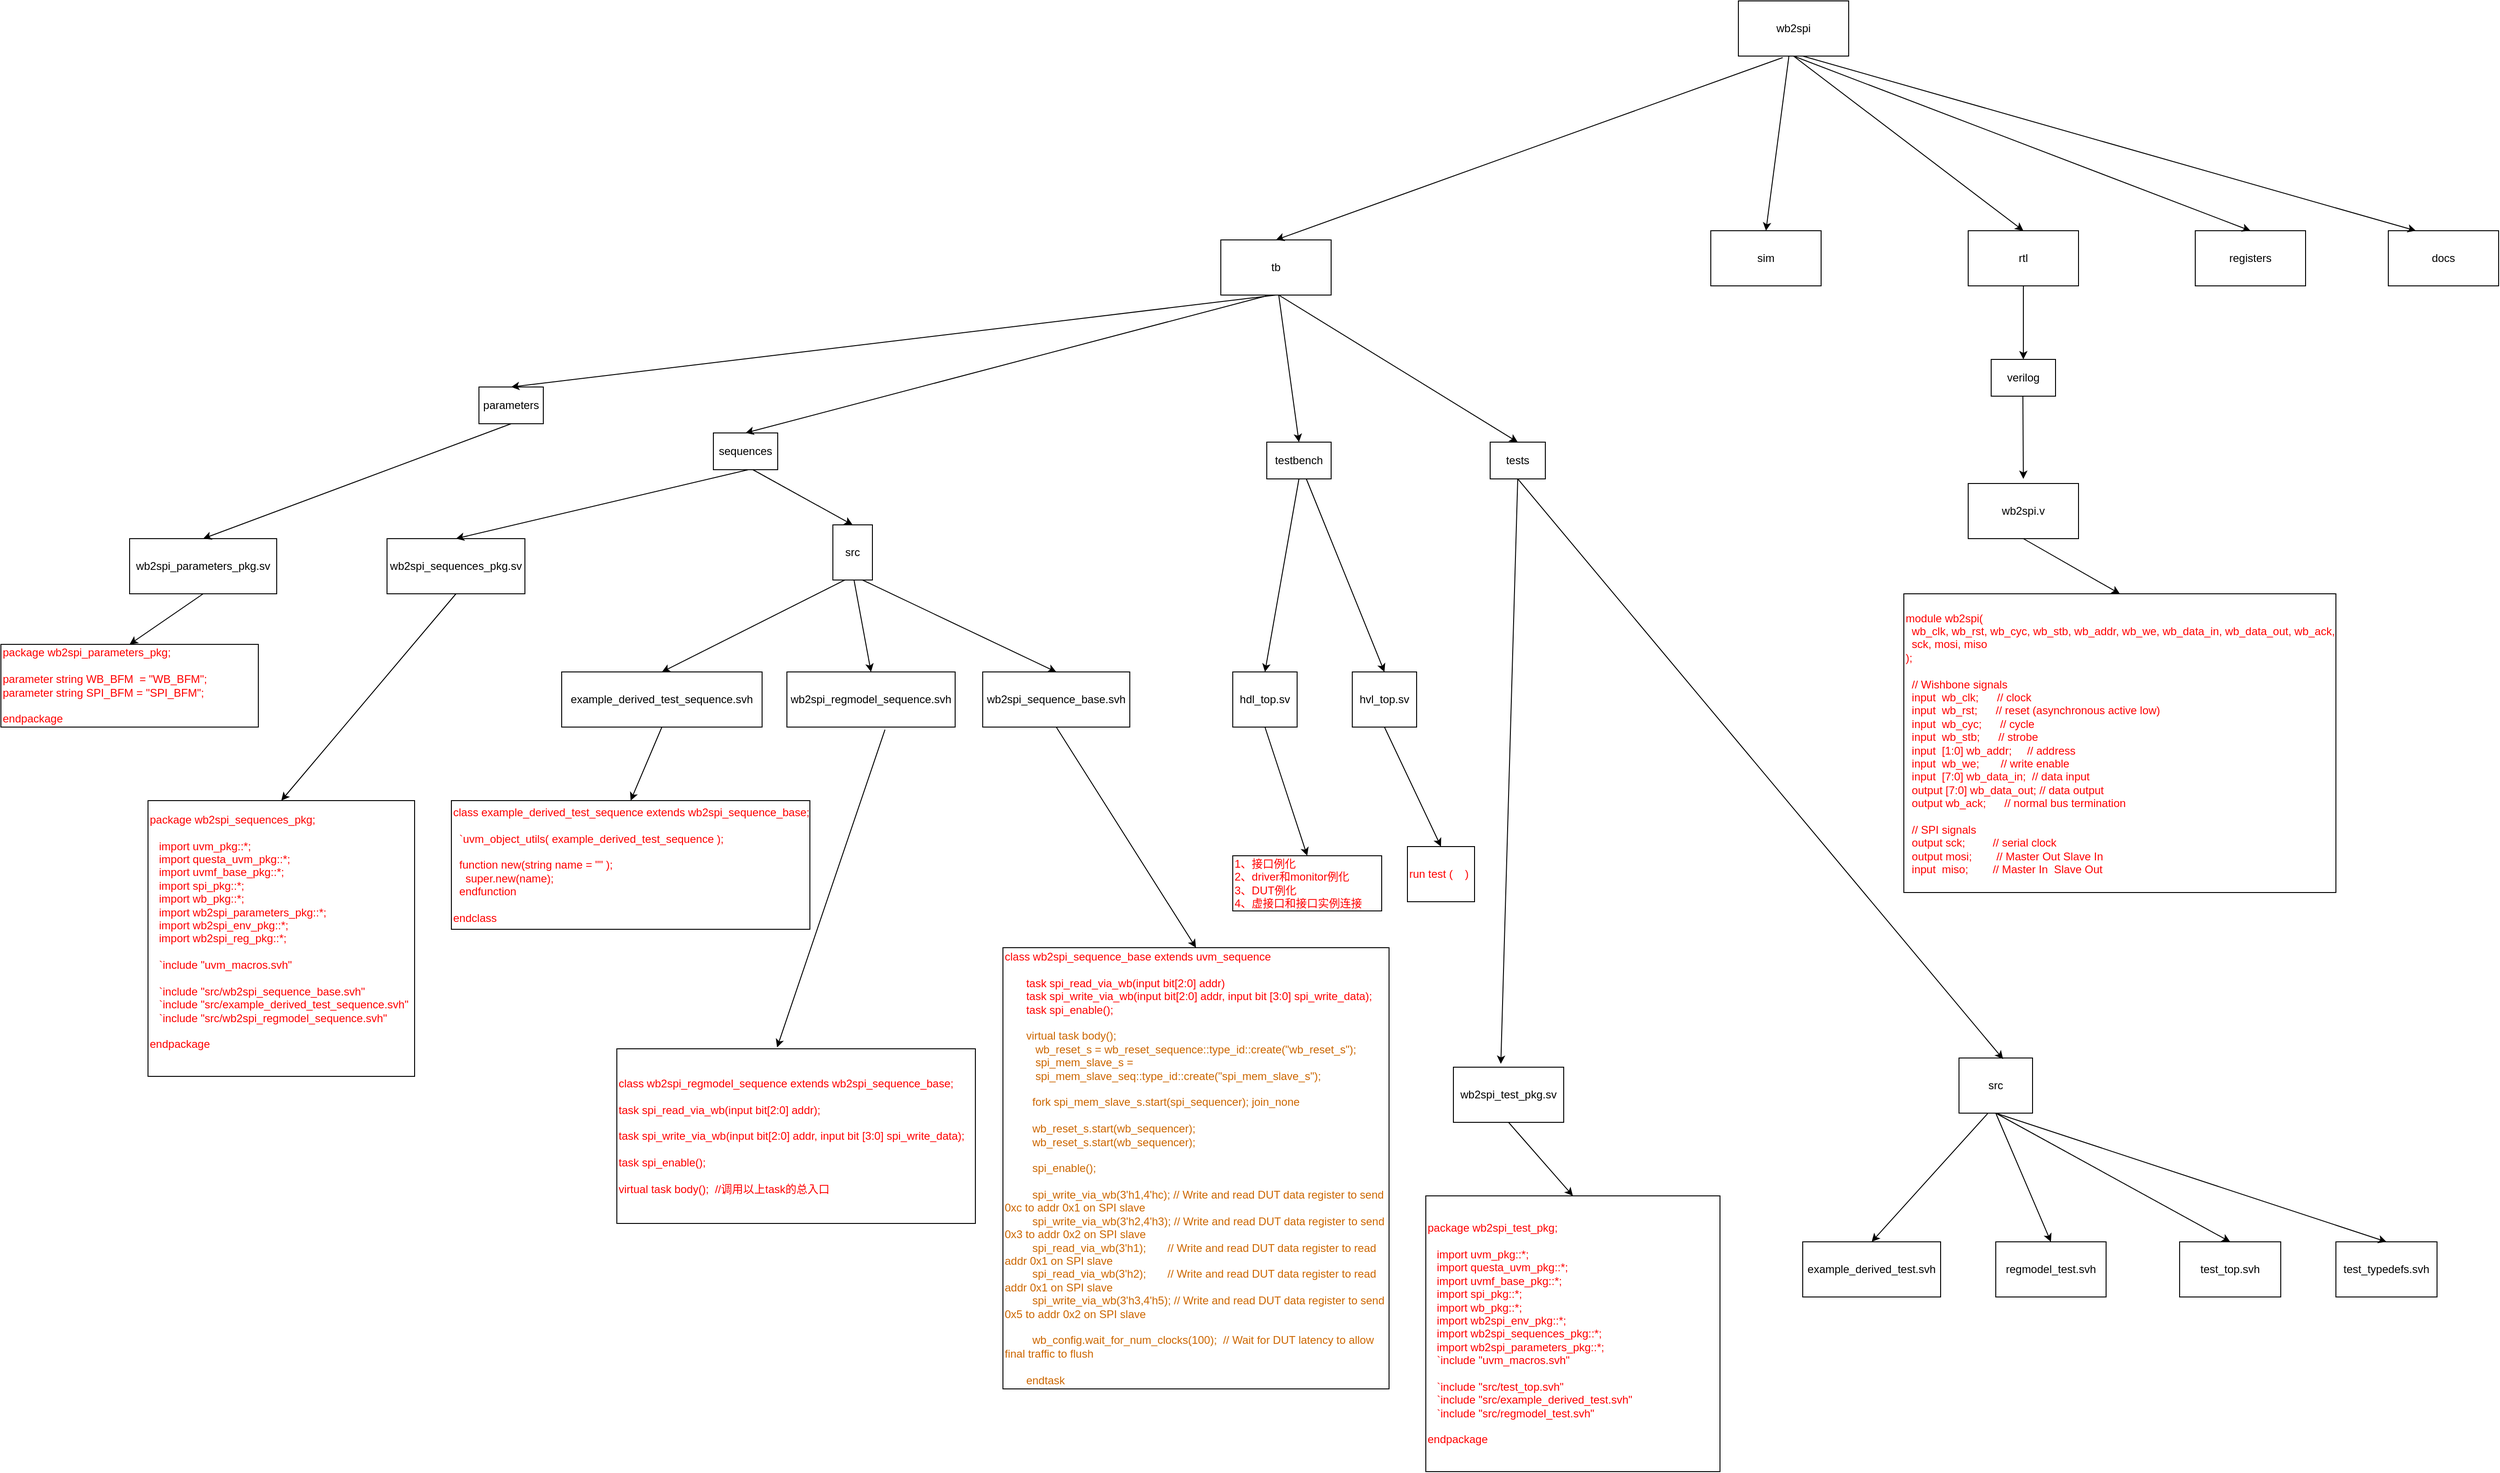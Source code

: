 <mxfile version="14.1.2" type="github">
  <diagram id="NrW_GsyR382BeeEDKsCB" name="第 1 页">
    <mxGraphModel dx="2692" dy="1749" grid="1" gridSize="10" guides="1" tooltips="1" connect="1" arrows="1" fold="1" page="1" pageScale="1" pageWidth="827" pageHeight="1169" math="0" shadow="0">
      <root>
        <mxCell id="0" />
        <mxCell id="1" parent="0" />
        <mxCell id="yj3TOyIEOkWwaIAgIjnc-1" value="wb2spi" style="rounded=0;whiteSpace=wrap;html=1;" vertex="1" parent="1">
          <mxGeometry x="330" y="-10" width="120" height="60" as="geometry" />
        </mxCell>
        <mxCell id="yj3TOyIEOkWwaIAgIjnc-2" value="sim" style="rounded=0;whiteSpace=wrap;html=1;" vertex="1" parent="1">
          <mxGeometry x="300" y="240" width="120" height="60" as="geometry" />
        </mxCell>
        <mxCell id="yj3TOyIEOkWwaIAgIjnc-3" value="rtl" style="rounded=0;whiteSpace=wrap;html=1;" vertex="1" parent="1">
          <mxGeometry x="580" y="240" width="120" height="60" as="geometry" />
        </mxCell>
        <mxCell id="yj3TOyIEOkWwaIAgIjnc-4" value="registers" style="rounded=0;whiteSpace=wrap;html=1;" vertex="1" parent="1">
          <mxGeometry x="827" y="240" width="120" height="60" as="geometry" />
        </mxCell>
        <mxCell id="yj3TOyIEOkWwaIAgIjnc-5" value="docs" style="rounded=0;whiteSpace=wrap;html=1;" vertex="1" parent="1">
          <mxGeometry x="1037" y="240" width="120" height="60" as="geometry" />
        </mxCell>
        <mxCell id="yj3TOyIEOkWwaIAgIjnc-7" value="tb" style="rounded=0;whiteSpace=wrap;html=1;" vertex="1" parent="1">
          <mxGeometry x="-233" y="250" width="120" height="60" as="geometry" />
        </mxCell>
        <mxCell id="yj3TOyIEOkWwaIAgIjnc-8" value="parameters" style="rounded=0;whiteSpace=wrap;html=1;" vertex="1" parent="1">
          <mxGeometry x="-1040" y="410" width="70" height="40" as="geometry" />
        </mxCell>
        <mxCell id="yj3TOyIEOkWwaIAgIjnc-9" value="sequences" style="rounded=0;whiteSpace=wrap;html=1;" vertex="1" parent="1">
          <mxGeometry x="-785" y="460" width="70" height="40" as="geometry" />
        </mxCell>
        <mxCell id="yj3TOyIEOkWwaIAgIjnc-10" value="testbench" style="rounded=0;whiteSpace=wrap;html=1;" vertex="1" parent="1">
          <mxGeometry x="-183" y="470" width="70" height="40" as="geometry" />
        </mxCell>
        <mxCell id="yj3TOyIEOkWwaIAgIjnc-13" value="tests" style="rounded=0;whiteSpace=wrap;html=1;" vertex="1" parent="1">
          <mxGeometry x="60" y="470" width="60" height="40" as="geometry" />
        </mxCell>
        <mxCell id="yj3TOyIEOkWwaIAgIjnc-14" value="verilog" style="rounded=0;whiteSpace=wrap;html=1;" vertex="1" parent="1">
          <mxGeometry x="605" y="380" width="70" height="40" as="geometry" />
        </mxCell>
        <mxCell id="yj3TOyIEOkWwaIAgIjnc-15" value="wb2spi.v" style="rounded=0;whiteSpace=wrap;html=1;" vertex="1" parent="1">
          <mxGeometry x="580" y="515" width="120" height="60" as="geometry" />
        </mxCell>
        <mxCell id="yj3TOyIEOkWwaIAgIjnc-16" value="wb2spi_parameters_pkg.sv" style="rounded=0;whiteSpace=wrap;html=1;" vertex="1" parent="1">
          <mxGeometry x="-1420" y="575" width="160" height="60" as="geometry" />
        </mxCell>
        <mxCell id="yj3TOyIEOkWwaIAgIjnc-17" value="wb2spi_sequences_pkg.sv" style="rounded=0;whiteSpace=wrap;html=1;" vertex="1" parent="1">
          <mxGeometry x="-1140" y="575" width="150" height="60" as="geometry" />
        </mxCell>
        <mxCell id="yj3TOyIEOkWwaIAgIjnc-18" value="src" style="rounded=0;whiteSpace=wrap;html=1;" vertex="1" parent="1">
          <mxGeometry x="-655" y="560" width="43" height="60" as="geometry" />
        </mxCell>
        <mxCell id="yj3TOyIEOkWwaIAgIjnc-19" value="example_derived_test_sequence.svh" style="rounded=0;whiteSpace=wrap;html=1;" vertex="1" parent="1">
          <mxGeometry x="-950" y="720" width="218" height="60" as="geometry" />
        </mxCell>
        <mxCell id="yj3TOyIEOkWwaIAgIjnc-20" value="wb2spi_regmodel_sequence.svh" style="rounded=0;whiteSpace=wrap;html=1;" vertex="1" parent="1">
          <mxGeometry x="-705" y="720" width="183" height="60" as="geometry" />
        </mxCell>
        <mxCell id="yj3TOyIEOkWwaIAgIjnc-21" value="wb2spi_sequence_base.svh" style="rounded=0;whiteSpace=wrap;html=1;" vertex="1" parent="1">
          <mxGeometry x="-492" y="720" width="160" height="60" as="geometry" />
        </mxCell>
        <mxCell id="yj3TOyIEOkWwaIAgIjnc-22" value="" style="endArrow=classic;html=1;" edge="1" parent="1">
          <mxGeometry width="50" height="50" relative="1" as="geometry">
            <mxPoint x="-890" y="680" as="sourcePoint" />
            <mxPoint x="-890" y="680" as="targetPoint" />
          </mxGeometry>
        </mxCell>
        <mxCell id="yj3TOyIEOkWwaIAgIjnc-23" value="" style="endArrow=classic;html=1;entryX=0.5;entryY=0;entryDx=0;entryDy=0;exitX=0.5;exitY=1;exitDx=0;exitDy=0;" edge="1" parent="1" source="yj3TOyIEOkWwaIAgIjnc-8" target="yj3TOyIEOkWwaIAgIjnc-16">
          <mxGeometry width="50" height="50" relative="1" as="geometry">
            <mxPoint x="-1000" y="470" as="sourcePoint" />
            <mxPoint x="-950" y="420" as="targetPoint" />
          </mxGeometry>
        </mxCell>
        <mxCell id="yj3TOyIEOkWwaIAgIjnc-24" value="" style="endArrow=classic;html=1;entryX=0.5;entryY=0;entryDx=0;entryDy=0;" edge="1" parent="1" target="yj3TOyIEOkWwaIAgIjnc-17">
          <mxGeometry width="50" height="50" relative="1" as="geometry">
            <mxPoint x="-747" y="500" as="sourcePoint" />
            <mxPoint x="-767" y="560" as="targetPoint" />
          </mxGeometry>
        </mxCell>
        <mxCell id="yj3TOyIEOkWwaIAgIjnc-25" value="" style="endArrow=classic;html=1;entryX=0.5;entryY=0;entryDx=0;entryDy=0;" edge="1" parent="1" target="yj3TOyIEOkWwaIAgIjnc-18">
          <mxGeometry width="50" height="50" relative="1" as="geometry">
            <mxPoint x="-742" y="500" as="sourcePoint" />
            <mxPoint x="-722" y="560" as="targetPoint" />
          </mxGeometry>
        </mxCell>
        <mxCell id="yj3TOyIEOkWwaIAgIjnc-26" value="" style="endArrow=classic;html=1;entryX=0.5;entryY=0;entryDx=0;entryDy=0;" edge="1" parent="1" target="yj3TOyIEOkWwaIAgIjnc-19">
          <mxGeometry width="50" height="50" relative="1" as="geometry">
            <mxPoint x="-642" y="620" as="sourcePoint" />
            <mxPoint x="-672" y="670" as="targetPoint" />
          </mxGeometry>
        </mxCell>
        <mxCell id="yj3TOyIEOkWwaIAgIjnc-27" value="" style="endArrow=classic;html=1;entryX=0.5;entryY=0;entryDx=0;entryDy=0;" edge="1" parent="1" target="yj3TOyIEOkWwaIAgIjnc-20">
          <mxGeometry width="50" height="50" relative="1" as="geometry">
            <mxPoint x="-632" y="620" as="sourcePoint" />
            <mxPoint x="-781" y="720" as="targetPoint" />
          </mxGeometry>
        </mxCell>
        <mxCell id="yj3TOyIEOkWwaIAgIjnc-28" value="" style="endArrow=classic;html=1;entryX=0.5;entryY=0;entryDx=0;entryDy=0;exitX=0.75;exitY=1;exitDx=0;exitDy=0;" edge="1" parent="1" source="yj3TOyIEOkWwaIAgIjnc-18" target="yj3TOyIEOkWwaIAgIjnc-21">
          <mxGeometry width="50" height="50" relative="1" as="geometry">
            <mxPoint x="-373" y="580" as="sourcePoint" />
            <mxPoint x="-522" y="680" as="targetPoint" />
          </mxGeometry>
        </mxCell>
        <mxCell id="yj3TOyIEOkWwaIAgIjnc-29" value="" style="endArrow=classic;html=1;entryX=0.5;entryY=0;entryDx=0;entryDy=0;exitX=0.5;exitY=1;exitDx=0;exitDy=0;" edge="1" parent="1" source="yj3TOyIEOkWwaIAgIjnc-7" target="yj3TOyIEOkWwaIAgIjnc-8">
          <mxGeometry width="50" height="50" relative="1" as="geometry">
            <mxPoint x="-400" y="310" as="sourcePoint" />
            <mxPoint x="-520" y="350" as="targetPoint" />
          </mxGeometry>
        </mxCell>
        <mxCell id="yj3TOyIEOkWwaIAgIjnc-30" value="" style="endArrow=classic;html=1;entryX=0.5;entryY=0;entryDx=0;entryDy=0;" edge="1" parent="1" target="yj3TOyIEOkWwaIAgIjnc-9">
          <mxGeometry width="50" height="50" relative="1" as="geometry">
            <mxPoint x="-180" y="310" as="sourcePoint" />
            <mxPoint x="-270" y="350" as="targetPoint" />
          </mxGeometry>
        </mxCell>
        <mxCell id="yj3TOyIEOkWwaIAgIjnc-31" value="" style="endArrow=classic;html=1;entryX=0.5;entryY=0;entryDx=0;entryDy=0;" edge="1" parent="1" target="yj3TOyIEOkWwaIAgIjnc-10">
          <mxGeometry width="50" height="50" relative="1" as="geometry">
            <mxPoint x="-170" y="310" as="sourcePoint" />
            <mxPoint x="-340" y="420" as="targetPoint" />
          </mxGeometry>
        </mxCell>
        <mxCell id="yj3TOyIEOkWwaIAgIjnc-32" value="" style="endArrow=classic;html=1;entryX=0.5;entryY=0;entryDx=0;entryDy=0;" edge="1" parent="1" target="yj3TOyIEOkWwaIAgIjnc-13">
          <mxGeometry width="50" height="50" relative="1" as="geometry">
            <mxPoint x="-170" y="310" as="sourcePoint" />
            <mxPoint x="-205" y="400" as="targetPoint" />
          </mxGeometry>
        </mxCell>
        <mxCell id="yj3TOyIEOkWwaIAgIjnc-33" value="" style="endArrow=classic;html=1;entryX=0.5;entryY=0;entryDx=0;entryDy=0;" edge="1" parent="1" target="yj3TOyIEOkWwaIAgIjnc-14">
          <mxGeometry width="50" height="50" relative="1" as="geometry">
            <mxPoint x="640" y="300" as="sourcePoint" />
            <mxPoint x="630" y="400" as="targetPoint" />
          </mxGeometry>
        </mxCell>
        <mxCell id="yj3TOyIEOkWwaIAgIjnc-34" value="" style="endArrow=classic;html=1;" edge="1" parent="1">
          <mxGeometry width="50" height="50" relative="1" as="geometry">
            <mxPoint x="639.5" y="420" as="sourcePoint" />
            <mxPoint x="640" y="510" as="targetPoint" />
          </mxGeometry>
        </mxCell>
        <mxCell id="yj3TOyIEOkWwaIAgIjnc-35" value="" style="endArrow=classic;html=1;entryX=0.5;entryY=0;entryDx=0;entryDy=0;exitX=0.402;exitY=1.027;exitDx=0;exitDy=0;exitPerimeter=0;" edge="1" parent="1" source="yj3TOyIEOkWwaIAgIjnc-1" target="yj3TOyIEOkWwaIAgIjnc-7">
          <mxGeometry width="50" height="50" relative="1" as="geometry">
            <mxPoint x="160" y="70" as="sourcePoint" />
            <mxPoint x="210" y="20" as="targetPoint" />
          </mxGeometry>
        </mxCell>
        <mxCell id="yj3TOyIEOkWwaIAgIjnc-36" value="" style="endArrow=classic;html=1;entryX=0.5;entryY=0;entryDx=0;entryDy=0;" edge="1" parent="1" target="yj3TOyIEOkWwaIAgIjnc-2">
          <mxGeometry width="50" height="50" relative="1" as="geometry">
            <mxPoint x="385" y="50" as="sourcePoint" />
            <mxPoint x="375" y="170" as="targetPoint" />
          </mxGeometry>
        </mxCell>
        <mxCell id="yj3TOyIEOkWwaIAgIjnc-37" value="" style="endArrow=classic;html=1;entryX=0.5;entryY=0;entryDx=0;entryDy=0;exitX=0.5;exitY=1;exitDx=0;exitDy=0;" edge="1" parent="1" source="yj3TOyIEOkWwaIAgIjnc-1" target="yj3TOyIEOkWwaIAgIjnc-3">
          <mxGeometry width="50" height="50" relative="1" as="geometry">
            <mxPoint x="395" y="60" as="sourcePoint" />
            <mxPoint x="100" y="260" as="targetPoint" />
          </mxGeometry>
        </mxCell>
        <mxCell id="yj3TOyIEOkWwaIAgIjnc-38" value="" style="endArrow=classic;html=1;entryX=0.5;entryY=0;entryDx=0;entryDy=0;" edge="1" parent="1" target="yj3TOyIEOkWwaIAgIjnc-4">
          <mxGeometry width="50" height="50" relative="1" as="geometry">
            <mxPoint x="390" y="50" as="sourcePoint" />
            <mxPoint x="350" y="260" as="targetPoint" />
          </mxGeometry>
        </mxCell>
        <mxCell id="yj3TOyIEOkWwaIAgIjnc-39" value="" style="endArrow=classic;html=1;entryX=0.25;entryY=0;entryDx=0;entryDy=0;" edge="1" parent="1" target="yj3TOyIEOkWwaIAgIjnc-5">
          <mxGeometry width="50" height="50" relative="1" as="geometry">
            <mxPoint x="400" y="50" as="sourcePoint" />
            <mxPoint x="360" y="270" as="targetPoint" />
          </mxGeometry>
        </mxCell>
        <mxCell id="yj3TOyIEOkWwaIAgIjnc-40" value="hdl_top.sv" style="rounded=0;whiteSpace=wrap;html=1;" vertex="1" parent="1">
          <mxGeometry x="-220" y="720" width="70" height="60" as="geometry" />
        </mxCell>
        <mxCell id="yj3TOyIEOkWwaIAgIjnc-41" value="hvl_top.sv" style="rounded=0;whiteSpace=wrap;html=1;" vertex="1" parent="1">
          <mxGeometry x="-90" y="720" width="70" height="60" as="geometry" />
        </mxCell>
        <mxCell id="yj3TOyIEOkWwaIAgIjnc-42" value="" style="endArrow=classic;html=1;entryX=0.5;entryY=0;entryDx=0;entryDy=0;exitX=0.5;exitY=1;exitDx=0;exitDy=0;" edge="1" parent="1" source="yj3TOyIEOkWwaIAgIjnc-10" target="yj3TOyIEOkWwaIAgIjnc-40">
          <mxGeometry width="50" height="50" relative="1" as="geometry">
            <mxPoint x="-170" y="620" as="sourcePoint" />
            <mxPoint x="-120" y="570" as="targetPoint" />
          </mxGeometry>
        </mxCell>
        <mxCell id="yj3TOyIEOkWwaIAgIjnc-43" value="" style="endArrow=classic;html=1;entryX=0.5;entryY=0;entryDx=0;entryDy=0;" edge="1" parent="1" target="yj3TOyIEOkWwaIAgIjnc-41">
          <mxGeometry width="50" height="50" relative="1" as="geometry">
            <mxPoint x="-140" y="510" as="sourcePoint" />
            <mxPoint x="-100" y="630" as="targetPoint" />
          </mxGeometry>
        </mxCell>
        <mxCell id="yj3TOyIEOkWwaIAgIjnc-44" value="wb2spi_test_pkg.sv" style="rounded=0;whiteSpace=wrap;html=1;" vertex="1" parent="1">
          <mxGeometry x="20" y="1150" width="120" height="60" as="geometry" />
        </mxCell>
        <mxCell id="yj3TOyIEOkWwaIAgIjnc-45" value="" style="endArrow=classic;html=1;entryX=0.43;entryY=-0.06;entryDx=0;entryDy=0;entryPerimeter=0;" edge="1" parent="1" target="yj3TOyIEOkWwaIAgIjnc-44">
          <mxGeometry width="50" height="50" relative="1" as="geometry">
            <mxPoint x="90" y="510" as="sourcePoint" />
            <mxPoint x="110" y="590" as="targetPoint" />
          </mxGeometry>
        </mxCell>
        <mxCell id="yj3TOyIEOkWwaIAgIjnc-46" value="src" style="rounded=0;whiteSpace=wrap;html=1;" vertex="1" parent="1">
          <mxGeometry x="570" y="1140" width="80" height="60" as="geometry" />
        </mxCell>
        <mxCell id="yj3TOyIEOkWwaIAgIjnc-47" value="" style="endArrow=classic;html=1;entryX=0.6;entryY=0.02;entryDx=0;entryDy=0;entryPerimeter=0;exitX=0.5;exitY=1;exitDx=0;exitDy=0;" edge="1" parent="1" source="yj3TOyIEOkWwaIAgIjnc-13" target="yj3TOyIEOkWwaIAgIjnc-46">
          <mxGeometry width="50" height="50" relative="1" as="geometry">
            <mxPoint x="220" y="560" as="sourcePoint" />
            <mxPoint x="270" y="510" as="targetPoint" />
          </mxGeometry>
        </mxCell>
        <mxCell id="yj3TOyIEOkWwaIAgIjnc-48" value="example_derived_test.svh" style="rounded=0;whiteSpace=wrap;html=1;" vertex="1" parent="1">
          <mxGeometry x="400" y="1340" width="150" height="60" as="geometry" />
        </mxCell>
        <mxCell id="yj3TOyIEOkWwaIAgIjnc-49" value="regmodel_test.svh" style="rounded=0;whiteSpace=wrap;html=1;" vertex="1" parent="1">
          <mxGeometry x="610" y="1340" width="120" height="60" as="geometry" />
        </mxCell>
        <mxCell id="yj3TOyIEOkWwaIAgIjnc-50" value="test_top.svh" style="rounded=0;whiteSpace=wrap;html=1;" vertex="1" parent="1">
          <mxGeometry x="810" y="1340" width="110" height="60" as="geometry" />
        </mxCell>
        <mxCell id="yj3TOyIEOkWwaIAgIjnc-51" value="test_typedefs.svh" style="rounded=0;whiteSpace=wrap;html=1;" vertex="1" parent="1">
          <mxGeometry x="980" y="1340" width="110" height="60" as="geometry" />
        </mxCell>
        <mxCell id="yj3TOyIEOkWwaIAgIjnc-52" value="" style="endArrow=classic;html=1;entryX=0.5;entryY=0;entryDx=0;entryDy=0;exitX=0.39;exitY=1.007;exitDx=0;exitDy=0;exitPerimeter=0;" edge="1" parent="1" source="yj3TOyIEOkWwaIAgIjnc-46" target="yj3TOyIEOkWwaIAgIjnc-48">
          <mxGeometry width="50" height="50" relative="1" as="geometry">
            <mxPoint x="240" y="1300" as="sourcePoint" />
            <mxPoint x="290" y="1250" as="targetPoint" />
          </mxGeometry>
        </mxCell>
        <mxCell id="yj3TOyIEOkWwaIAgIjnc-53" value="" style="endArrow=classic;html=1;entryX=0.5;entryY=0;entryDx=0;entryDy=0;exitX=0.5;exitY=1;exitDx=0;exitDy=0;" edge="1" parent="1" source="yj3TOyIEOkWwaIAgIjnc-46" target="yj3TOyIEOkWwaIAgIjnc-49">
          <mxGeometry width="50" height="50" relative="1" as="geometry">
            <mxPoint x="620" y="1210" as="sourcePoint" />
            <mxPoint x="670" y="1160" as="targetPoint" />
          </mxGeometry>
        </mxCell>
        <mxCell id="yj3TOyIEOkWwaIAgIjnc-54" value="" style="endArrow=classic;html=1;entryX=0.5;entryY=0;entryDx=0;entryDy=0;exitX=0.5;exitY=1;exitDx=0;exitDy=0;" edge="1" parent="1" source="yj3TOyIEOkWwaIAgIjnc-46" target="yj3TOyIEOkWwaIAgIjnc-50">
          <mxGeometry width="50" height="50" relative="1" as="geometry">
            <mxPoint x="620" y="1210" as="sourcePoint" />
            <mxPoint x="670" y="1160" as="targetPoint" />
          </mxGeometry>
        </mxCell>
        <mxCell id="yj3TOyIEOkWwaIAgIjnc-55" value="" style="endArrow=classic;html=1;entryX=0.5;entryY=0;entryDx=0;entryDy=0;exitX=0.5;exitY=1;exitDx=0;exitDy=0;" edge="1" parent="1" source="yj3TOyIEOkWwaIAgIjnc-46" target="yj3TOyIEOkWwaIAgIjnc-51">
          <mxGeometry width="50" height="50" relative="1" as="geometry">
            <mxPoint x="490" y="1210" as="sourcePoint" />
            <mxPoint x="670" y="1190" as="targetPoint" />
          </mxGeometry>
        </mxCell>
        <mxCell id="yj3TOyIEOkWwaIAgIjnc-56" value="1、接口例化&lt;br&gt;2、driver和monitor例化&lt;br&gt;3、DUT例化&lt;br&gt;4、虚接口和接口实例连接" style="rounded=0;whiteSpace=wrap;html=1;align=left;fontColor=#FF0000;" vertex="1" parent="1">
          <mxGeometry x="-220" y="920" width="162" height="60" as="geometry" />
        </mxCell>
        <mxCell id="yj3TOyIEOkWwaIAgIjnc-57" value="" style="endArrow=classic;html=1;entryX=0.5;entryY=0;entryDx=0;entryDy=0;exitX=0.5;exitY=1;exitDx=0;exitDy=0;" edge="1" parent="1" source="yj3TOyIEOkWwaIAgIjnc-40" target="yj3TOyIEOkWwaIAgIjnc-56">
          <mxGeometry width="50" height="50" relative="1" as="geometry">
            <mxPoint x="-150" y="880" as="sourcePoint" />
            <mxPoint x="-100" y="830" as="targetPoint" />
          </mxGeometry>
        </mxCell>
        <mxCell id="yj3TOyIEOkWwaIAgIjnc-58" value="run test (&amp;nbsp; &amp;nbsp; )" style="rounded=0;whiteSpace=wrap;html=1;fontColor=#FF0000;align=left;" vertex="1" parent="1">
          <mxGeometry x="-30" y="910" width="73" height="60" as="geometry" />
        </mxCell>
        <mxCell id="yj3TOyIEOkWwaIAgIjnc-59" value="" style="endArrow=classic;html=1;fontColor=#FF0000;entryX=0.5;entryY=0;entryDx=0;entryDy=0;exitX=0.5;exitY=1;exitDx=0;exitDy=0;" edge="1" parent="1" source="yj3TOyIEOkWwaIAgIjnc-41" target="yj3TOyIEOkWwaIAgIjnc-58">
          <mxGeometry width="50" height="50" relative="1" as="geometry">
            <mxPoint x="-60" y="850" as="sourcePoint" />
            <mxPoint x="-10" y="800" as="targetPoint" />
          </mxGeometry>
        </mxCell>
        <mxCell id="yj3TOyIEOkWwaIAgIjnc-62" value="class wb2spi_sequence_base extends uvm_sequence&amp;nbsp;&lt;br&gt;&amp;nbsp; &amp;nbsp; &amp;nbsp; &amp;nbsp;&amp;nbsp;&lt;br&gt;&amp;nbsp; &amp;nbsp; &amp;nbsp; &amp;nbsp;task spi_read_via_wb(input bit[2:0] addr)&lt;br&gt;&amp;nbsp; &amp;nbsp; &amp;nbsp; &amp;nbsp;task spi_write_via_wb(input bit[2:0] addr, input bit [3:0] spi_write_data);&lt;br&gt;&amp;nbsp; &amp;nbsp; &amp;nbsp; &amp;nbsp;task spi_enable();&lt;br&gt;&lt;br&gt;&lt;span&gt;&lt;font color=&quot;#cc6600&quot;&gt;&amp;nbsp; &amp;nbsp; &amp;nbsp; &amp;nbsp;virtual task body();&lt;/font&gt;&lt;/span&gt;&lt;div&gt;&lt;font color=&quot;#cc6600&quot;&gt;&amp;nbsp; &amp;nbsp; &amp;nbsp; &amp;nbsp; &amp;nbsp; wb_reset_s = wb_reset_sequence::type_id::create(&quot;wb_reset_s&quot;);&lt;/font&gt;&lt;/div&gt;&lt;div&gt;&lt;font color=&quot;#cc6600&quot;&gt;&amp;nbsp; &amp;nbsp; &amp;nbsp; &amp;nbsp; &amp;nbsp; spi_mem_slave_s =&amp;nbsp; &amp;nbsp; &amp;nbsp; &amp;nbsp;&lt;/font&gt;&lt;/div&gt;&lt;div&gt;&lt;font color=&quot;#cc6600&quot;&gt;&amp;nbsp; &amp;nbsp; &amp;nbsp; &amp;nbsp; &amp;nbsp; spi_mem_slave_seq::type_id::create(&quot;spi_mem_slave_s&quot;);&lt;/font&gt;&lt;/div&gt;&lt;div&gt;&lt;font color=&quot;#cc6600&quot;&gt;&lt;br&gt;&lt;/font&gt;&lt;/div&gt;&lt;div&gt;&lt;font color=&quot;#cc6600&quot;&gt;&amp;nbsp; &amp;nbsp; &amp;nbsp; &amp;nbsp; &amp;nbsp;fork spi_mem_slave_s.start(spi_sequencer); join_none&lt;/font&gt;&lt;/div&gt;&lt;div&gt;&lt;font color=&quot;#cc6600&quot;&gt;&lt;br&gt;&lt;/font&gt;&lt;/div&gt;&lt;div&gt;&lt;font color=&quot;#cc6600&quot;&gt;&amp;nbsp; &amp;nbsp; &amp;nbsp; &amp;nbsp; &amp;nbsp;wb_reset_s.start(wb_sequencer);&lt;/font&gt;&lt;/div&gt;&lt;div&gt;&lt;font color=&quot;#cc6600&quot;&gt;&amp;nbsp; &amp;nbsp; &amp;nbsp; &amp;nbsp; &amp;nbsp;wb_reset_s.start(wb_sequencer);&lt;/font&gt;&lt;/div&gt;&lt;div&gt;&lt;font color=&quot;#cc6600&quot;&gt;&lt;br&gt;&lt;/font&gt;&lt;/div&gt;&lt;div&gt;&lt;font color=&quot;#cc6600&quot;&gt;&amp;nbsp; &amp;nbsp; &amp;nbsp; &amp;nbsp; &amp;nbsp;spi_enable();&amp;nbsp;&lt;/font&gt;&lt;/div&gt;&lt;div&gt;&lt;font color=&quot;#cc6600&quot;&gt;&lt;br&gt;&lt;/font&gt;&lt;/div&gt;&lt;div&gt;&lt;font color=&quot;#cc6600&quot;&gt;&amp;nbsp; &amp;nbsp; &amp;nbsp; &amp;nbsp; &amp;nbsp;spi_write_via_wb(3&#39;h1,4&#39;hc); // Write and read DUT data register to send 0xc to addr 0x1 on SPI slave&lt;/font&gt;&lt;/div&gt;&lt;div&gt;&lt;font color=&quot;#cc6600&quot;&gt;&amp;nbsp; &amp;nbsp; &amp;nbsp; &amp;nbsp; &amp;nbsp;spi_write_via_wb(3&#39;h2,4&#39;h3); // Write and read DUT data register to send 0x3 to addr 0x2 on SPI slave&lt;/font&gt;&lt;/div&gt;&lt;div&gt;&lt;font color=&quot;#cc6600&quot;&gt;&amp;nbsp; &amp;nbsp; &amp;nbsp; &amp;nbsp; &amp;nbsp;spi_read_via_wb(3&#39;h1);&amp;nbsp; &amp;nbsp; &amp;nbsp; &amp;nbsp;// Write and read DUT data register to read addr 0x1 on SPI slave&lt;/font&gt;&lt;/div&gt;&lt;div&gt;&lt;font color=&quot;#cc6600&quot;&gt;&amp;nbsp; &amp;nbsp; &amp;nbsp; &amp;nbsp; &amp;nbsp;spi_read_via_wb(3&#39;h2);&amp;nbsp; &amp;nbsp; &amp;nbsp; &amp;nbsp;// Write and read DUT data register to read addr 0x1 on SPI slave&lt;/font&gt;&lt;/div&gt;&lt;div&gt;&lt;font color=&quot;#cc6600&quot;&gt;&amp;nbsp; &amp;nbsp; &amp;nbsp; &amp;nbsp; &amp;nbsp;spi_write_via_wb(3&#39;h3,4&#39;h5); // Write and read DUT data register to send 0x5 to addr 0x2 on SPI slave&lt;/font&gt;&lt;/div&gt;&lt;div&gt;&lt;font color=&quot;#cc6600&quot;&gt;&lt;br&gt;&lt;/font&gt;&lt;/div&gt;&lt;div&gt;&lt;font color=&quot;#cc6600&quot;&gt;&amp;nbsp; &amp;nbsp; &amp;nbsp; &amp;nbsp; &amp;nbsp;wb_config.wait_for_num_clocks(100);&amp;nbsp; // Wait for DUT latency to allow final traffic to flush&lt;/font&gt;&lt;/div&gt;&lt;div&gt;&lt;font color=&quot;#cc6600&quot;&gt;&lt;br&gt;&lt;/font&gt;&lt;/div&gt;&lt;div&gt;&lt;font color=&quot;#cc6600&quot;&gt;&amp;nbsp; &amp;nbsp; &amp;nbsp; &amp;nbsp;endtask&lt;/font&gt;&lt;/div&gt;" style="rounded=0;whiteSpace=wrap;html=1;fontColor=#FF0000;align=left;" vertex="1" parent="1">
          <mxGeometry x="-470" y="1020" width="420" height="480" as="geometry" />
        </mxCell>
        <mxCell id="yj3TOyIEOkWwaIAgIjnc-63" value="" style="endArrow=classic;html=1;fontColor=#FF0000;entryX=0.5;entryY=0;entryDx=0;entryDy=0;exitX=0.5;exitY=1;exitDx=0;exitDy=0;" edge="1" parent="1" source="yj3TOyIEOkWwaIAgIjnc-21" target="yj3TOyIEOkWwaIAgIjnc-62">
          <mxGeometry width="50" height="50" relative="1" as="geometry">
            <mxPoint x="-470" y="900" as="sourcePoint" />
            <mxPoint x="-420" y="850" as="targetPoint" />
          </mxGeometry>
        </mxCell>
        <mxCell id="yj3TOyIEOkWwaIAgIjnc-64" value="class wb2spi_regmodel_sequence extends wb2spi_sequence_base;&lt;br&gt;&lt;br&gt;task spi_read_via_wb(input bit[2:0] addr);&lt;br&gt;&lt;br&gt;task spi_write_via_wb(input bit[2:0] addr, input bit [3:0] spi_write_data);&lt;br&gt;&lt;br&gt;task spi_enable();&lt;br&gt;&lt;br&gt;virtual task body();&amp;nbsp; //调用以上task的总入口" style="rounded=0;whiteSpace=wrap;html=1;fontColor=#FF0000;align=left;" vertex="1" parent="1">
          <mxGeometry x="-890" y="1130" width="390" height="190" as="geometry" />
        </mxCell>
        <mxCell id="yj3TOyIEOkWwaIAgIjnc-65" value="" style="endArrow=classic;html=1;fontColor=#FF0000;entryX=0.447;entryY=-0.008;entryDx=0;entryDy=0;entryPerimeter=0;exitX=0.583;exitY=1.047;exitDx=0;exitDy=0;exitPerimeter=0;" edge="1" parent="1" source="yj3TOyIEOkWwaIAgIjnc-20" target="yj3TOyIEOkWwaIAgIjnc-64">
          <mxGeometry width="50" height="50" relative="1" as="geometry">
            <mxPoint x="-630" y="860" as="sourcePoint" />
            <mxPoint x="-580" y="810" as="targetPoint" />
          </mxGeometry>
        </mxCell>
        <mxCell id="yj3TOyIEOkWwaIAgIjnc-66" value="&lt;div&gt;class example_derived_test_sequence extends wb2spi_sequence_base;&lt;/div&gt;&lt;div&gt;&lt;br&gt;&lt;/div&gt;&lt;div&gt;&amp;nbsp; `uvm_object_utils( example_derived_test_sequence );&lt;/div&gt;&lt;div&gt;&lt;br&gt;&lt;/div&gt;&lt;div&gt;&amp;nbsp; function new(string name = &quot;&quot; );&lt;/div&gt;&lt;div&gt;&amp;nbsp; &amp;nbsp; super.new(name);&lt;/div&gt;&lt;div&gt;&amp;nbsp; endfunction&lt;/div&gt;&lt;div&gt;&lt;br&gt;&lt;/div&gt;&lt;div&gt;endclass&lt;/div&gt;" style="rounded=0;whiteSpace=wrap;html=1;fontColor=#FF0000;align=left;" vertex="1" parent="1">
          <mxGeometry x="-1070" y="860" width="390" height="140" as="geometry" />
        </mxCell>
        <mxCell id="yj3TOyIEOkWwaIAgIjnc-67" value="" style="endArrow=classic;html=1;fontColor=#FF0000;entryX=0.5;entryY=0;entryDx=0;entryDy=0;exitX=0.5;exitY=1;exitDx=0;exitDy=0;" edge="1" parent="1" source="yj3TOyIEOkWwaIAgIjnc-19" target="yj3TOyIEOkWwaIAgIjnc-66">
          <mxGeometry width="50" height="50" relative="1" as="geometry">
            <mxPoint x="-890" y="860" as="sourcePoint" />
            <mxPoint x="-840" y="810" as="targetPoint" />
          </mxGeometry>
        </mxCell>
        <mxCell id="yj3TOyIEOkWwaIAgIjnc-68" value="&lt;div&gt;package wb2spi_parameters_pkg;&lt;/div&gt;&lt;div&gt;&lt;br&gt;&lt;/div&gt;&lt;div&gt;parameter string WB_BFM&amp;nbsp; = &quot;WB_BFM&quot;;&lt;/div&gt;&lt;div&gt;parameter string SPI_BFM = &quot;SPI_BFM&quot;;&lt;/div&gt;&lt;div&gt;&lt;br&gt;&lt;/div&gt;&lt;div&gt;endpackage&lt;/div&gt;" style="rounded=0;whiteSpace=wrap;html=1;fontColor=#FF0000;align=left;" vertex="1" parent="1">
          <mxGeometry x="-1560" y="690" width="280" height="90" as="geometry" />
        </mxCell>
        <mxCell id="yj3TOyIEOkWwaIAgIjnc-69" value="" style="endArrow=classic;html=1;fontColor=#FF0000;entryX=0.5;entryY=0;entryDx=0;entryDy=0;exitX=0.5;exitY=1;exitDx=0;exitDy=0;" edge="1" parent="1" source="yj3TOyIEOkWwaIAgIjnc-16" target="yj3TOyIEOkWwaIAgIjnc-68">
          <mxGeometry width="50" height="50" relative="1" as="geometry">
            <mxPoint x="-1570" y="670" as="sourcePoint" />
            <mxPoint x="-1520" y="620" as="targetPoint" />
          </mxGeometry>
        </mxCell>
        <mxCell id="yj3TOyIEOkWwaIAgIjnc-70" value="&lt;div&gt;module wb2spi(&lt;/div&gt;&lt;div&gt;&amp;nbsp; wb_clk, wb_rst, wb_cyc, wb_stb, wb_addr, wb_we, wb_data_in, wb_data_out, wb_ack,&lt;/div&gt;&lt;div&gt;&amp;nbsp; sck, mosi, miso&amp;nbsp;&lt;/div&gt;&lt;div&gt;);&lt;/div&gt;&lt;div&gt;&lt;br&gt;&lt;/div&gt;&lt;div&gt;&amp;nbsp; // Wishbone signals&lt;/div&gt;&lt;div&gt;&amp;nbsp; input&amp;nbsp; wb_clk;&amp;nbsp; &amp;nbsp; &amp;nbsp; // clock&lt;/div&gt;&lt;div&gt;&amp;nbsp; input&amp;nbsp; wb_rst;&amp;nbsp; &amp;nbsp; &amp;nbsp; // reset (asynchronous active low)&lt;/div&gt;&lt;div&gt;&amp;nbsp; input&amp;nbsp; wb_cyc;&amp;nbsp; &amp;nbsp; &amp;nbsp; // cycle&lt;/div&gt;&lt;div&gt;&amp;nbsp; input&amp;nbsp; wb_stb;&amp;nbsp; &amp;nbsp; &amp;nbsp; // strobe&lt;/div&gt;&lt;div&gt;&amp;nbsp; input&amp;nbsp; [1:0] wb_addr;&amp;nbsp; &amp;nbsp; &amp;nbsp;// address&lt;/div&gt;&lt;div&gt;&amp;nbsp; input&amp;nbsp; wb_we;&amp;nbsp; &amp;nbsp; &amp;nbsp; &amp;nbsp;// write enable&lt;/div&gt;&lt;div&gt;&amp;nbsp; input&amp;nbsp; [7:0] wb_data_in;&amp;nbsp; // data input&lt;/div&gt;&lt;div&gt;&amp;nbsp; output [7:0] wb_data_out; // data output&lt;/div&gt;&lt;div&gt;&amp;nbsp; output wb_ack;&amp;nbsp; &amp;nbsp; &amp;nbsp; // normal bus termination&lt;/div&gt;&lt;div&gt;&lt;br&gt;&lt;/div&gt;&lt;div&gt;&amp;nbsp; // SPI signals&lt;/div&gt;&lt;div&gt;&amp;nbsp; output sck;&amp;nbsp; &amp;nbsp; &amp;nbsp; &amp;nbsp; &amp;nbsp;// serial clock&amp;nbsp;&lt;/div&gt;&lt;div&gt;&amp;nbsp; output mosi;&amp;nbsp; &amp;nbsp; &amp;nbsp; &amp;nbsp; // Master Out Slave In&lt;/div&gt;&lt;div&gt;&amp;nbsp; input&amp;nbsp; miso;&amp;nbsp; &amp;nbsp; &amp;nbsp; &amp;nbsp; // Master In&amp;nbsp; Slave Out&lt;/div&gt;" style="rounded=0;whiteSpace=wrap;html=1;fontColor=#FF0000;align=left;" vertex="1" parent="1">
          <mxGeometry x="510" y="635" width="470" height="325" as="geometry" />
        </mxCell>
        <mxCell id="yj3TOyIEOkWwaIAgIjnc-71" value="" style="endArrow=classic;html=1;fontColor=#FF0000;entryX=0.5;entryY=0;entryDx=0;entryDy=0;exitX=0.5;exitY=1;exitDx=0;exitDy=0;" edge="1" parent="1" source="yj3TOyIEOkWwaIAgIjnc-15" target="yj3TOyIEOkWwaIAgIjnc-70">
          <mxGeometry width="50" height="50" relative="1" as="geometry">
            <mxPoint x="730" y="590" as="sourcePoint" />
            <mxPoint x="780" y="540" as="targetPoint" />
          </mxGeometry>
        </mxCell>
        <mxCell id="yj3TOyIEOkWwaIAgIjnc-72" value="&lt;div&gt;package wb2spi_test_pkg;&lt;/div&gt;&lt;div&gt;&lt;br&gt;&lt;/div&gt;&lt;div&gt;&amp;nbsp; &amp;nbsp;import uvm_pkg::*;&lt;/div&gt;&lt;div&gt;&amp;nbsp; &amp;nbsp;import questa_uvm_pkg::*;&lt;/div&gt;&lt;div&gt;&amp;nbsp; &amp;nbsp;import uvmf_base_pkg::*;&lt;/div&gt;&lt;div&gt;&amp;nbsp; &amp;nbsp;import spi_pkg::*;&lt;/div&gt;&lt;div&gt;&amp;nbsp; &amp;nbsp;import wb_pkg::*;&lt;/div&gt;&lt;div&gt;&amp;nbsp; &amp;nbsp;import wb2spi_env_pkg::*;&lt;/div&gt;&lt;div&gt;&amp;nbsp; &amp;nbsp;import wb2spi_sequences_pkg::*;&lt;/div&gt;&lt;div&gt;&amp;nbsp; &amp;nbsp;import wb2spi_parameters_pkg::*;&lt;/div&gt;&lt;div&gt;&amp;nbsp; &amp;nbsp;`include &quot;uvm_macros.svh&quot;&lt;/div&gt;&lt;div&gt;&lt;br&gt;&lt;/div&gt;&lt;div&gt;&amp;nbsp; &amp;nbsp;`include &quot;src/test_top.svh&quot;&lt;/div&gt;&lt;div&gt;&amp;nbsp; &amp;nbsp;`include &quot;src/example_derived_test.svh&quot;&lt;/div&gt;&lt;div&gt;&amp;nbsp; &amp;nbsp;`include &quot;src/regmodel_test.svh&quot;&lt;/div&gt;&lt;div&gt;&lt;br&gt;&lt;/div&gt;&lt;div&gt;endpackage&lt;/div&gt;" style="rounded=0;whiteSpace=wrap;html=1;fontColor=#FF0000;align=left;" vertex="1" parent="1">
          <mxGeometry x="-10" y="1290" width="320" height="300" as="geometry" />
        </mxCell>
        <mxCell id="yj3TOyIEOkWwaIAgIjnc-73" value="" style="endArrow=classic;html=1;fontColor=#FF0000;entryX=0.5;entryY=0;entryDx=0;entryDy=0;exitX=0.5;exitY=1;exitDx=0;exitDy=0;" edge="1" parent="1" source="yj3TOyIEOkWwaIAgIjnc-44" target="yj3TOyIEOkWwaIAgIjnc-72">
          <mxGeometry width="50" height="50" relative="1" as="geometry">
            <mxPoint x="180" y="1250" as="sourcePoint" />
            <mxPoint x="230" y="1200" as="targetPoint" />
          </mxGeometry>
        </mxCell>
        <mxCell id="yj3TOyIEOkWwaIAgIjnc-74" value="&lt;div&gt;package wb2spi_sequences_pkg;&lt;/div&gt;&lt;div&gt;&lt;br&gt;&lt;/div&gt;&lt;div&gt;&amp;nbsp; &amp;nbsp;import uvm_pkg::*;&lt;/div&gt;&lt;div&gt;&amp;nbsp; &amp;nbsp;import questa_uvm_pkg::*;&lt;/div&gt;&lt;div&gt;&amp;nbsp; &amp;nbsp;import uvmf_base_pkg::*;&lt;/div&gt;&lt;div&gt;&amp;nbsp; &amp;nbsp;import spi_pkg::*;&lt;/div&gt;&lt;div&gt;&amp;nbsp; &amp;nbsp;import wb_pkg::*;&lt;/div&gt;&lt;div&gt;&amp;nbsp; &amp;nbsp;import wb2spi_parameters_pkg::*;&lt;/div&gt;&lt;div&gt;&amp;nbsp; &amp;nbsp;import wb2spi_env_pkg::*;&lt;/div&gt;&lt;div&gt;&amp;nbsp; &amp;nbsp;import wb2spi_reg_pkg::*;&lt;/div&gt;&lt;div&gt;&amp;nbsp;&amp;nbsp;&lt;/div&gt;&lt;div&gt;&amp;nbsp; &amp;nbsp;`include &quot;uvm_macros.svh&quot;&lt;/div&gt;&lt;div&gt;&lt;br&gt;&lt;/div&gt;&lt;div&gt;&amp;nbsp; &amp;nbsp;`include &quot;src/wb2spi_sequence_base.svh&quot;&lt;/div&gt;&lt;div&gt;&amp;nbsp; &amp;nbsp;`include &quot;src/example_derived_test_sequence.svh&quot;&lt;/div&gt;&lt;div&gt;&amp;nbsp; &amp;nbsp;`include &quot;src/wb2spi_regmodel_sequence.svh&quot;&lt;/div&gt;&lt;div&gt;&lt;br&gt;&lt;/div&gt;&lt;div&gt;endpackage&lt;/div&gt;&lt;div&gt;&lt;br&gt;&lt;/div&gt;" style="rounded=0;whiteSpace=wrap;html=1;fontColor=#FF0000;align=left;" vertex="1" parent="1">
          <mxGeometry x="-1400" y="860" width="290" height="300" as="geometry" />
        </mxCell>
        <mxCell id="yj3TOyIEOkWwaIAgIjnc-75" value="" style="endArrow=classic;html=1;fontColor=#FF0000;entryX=0.5;entryY=0;entryDx=0;entryDy=0;exitX=0.5;exitY=1;exitDx=0;exitDy=0;" edge="1" parent="1" source="yj3TOyIEOkWwaIAgIjnc-17" target="yj3TOyIEOkWwaIAgIjnc-74">
          <mxGeometry width="50" height="50" relative="1" as="geometry">
            <mxPoint x="-1090" y="740" as="sourcePoint" />
            <mxPoint x="-1080" y="770" as="targetPoint" />
          </mxGeometry>
        </mxCell>
      </root>
    </mxGraphModel>
  </diagram>
</mxfile>
